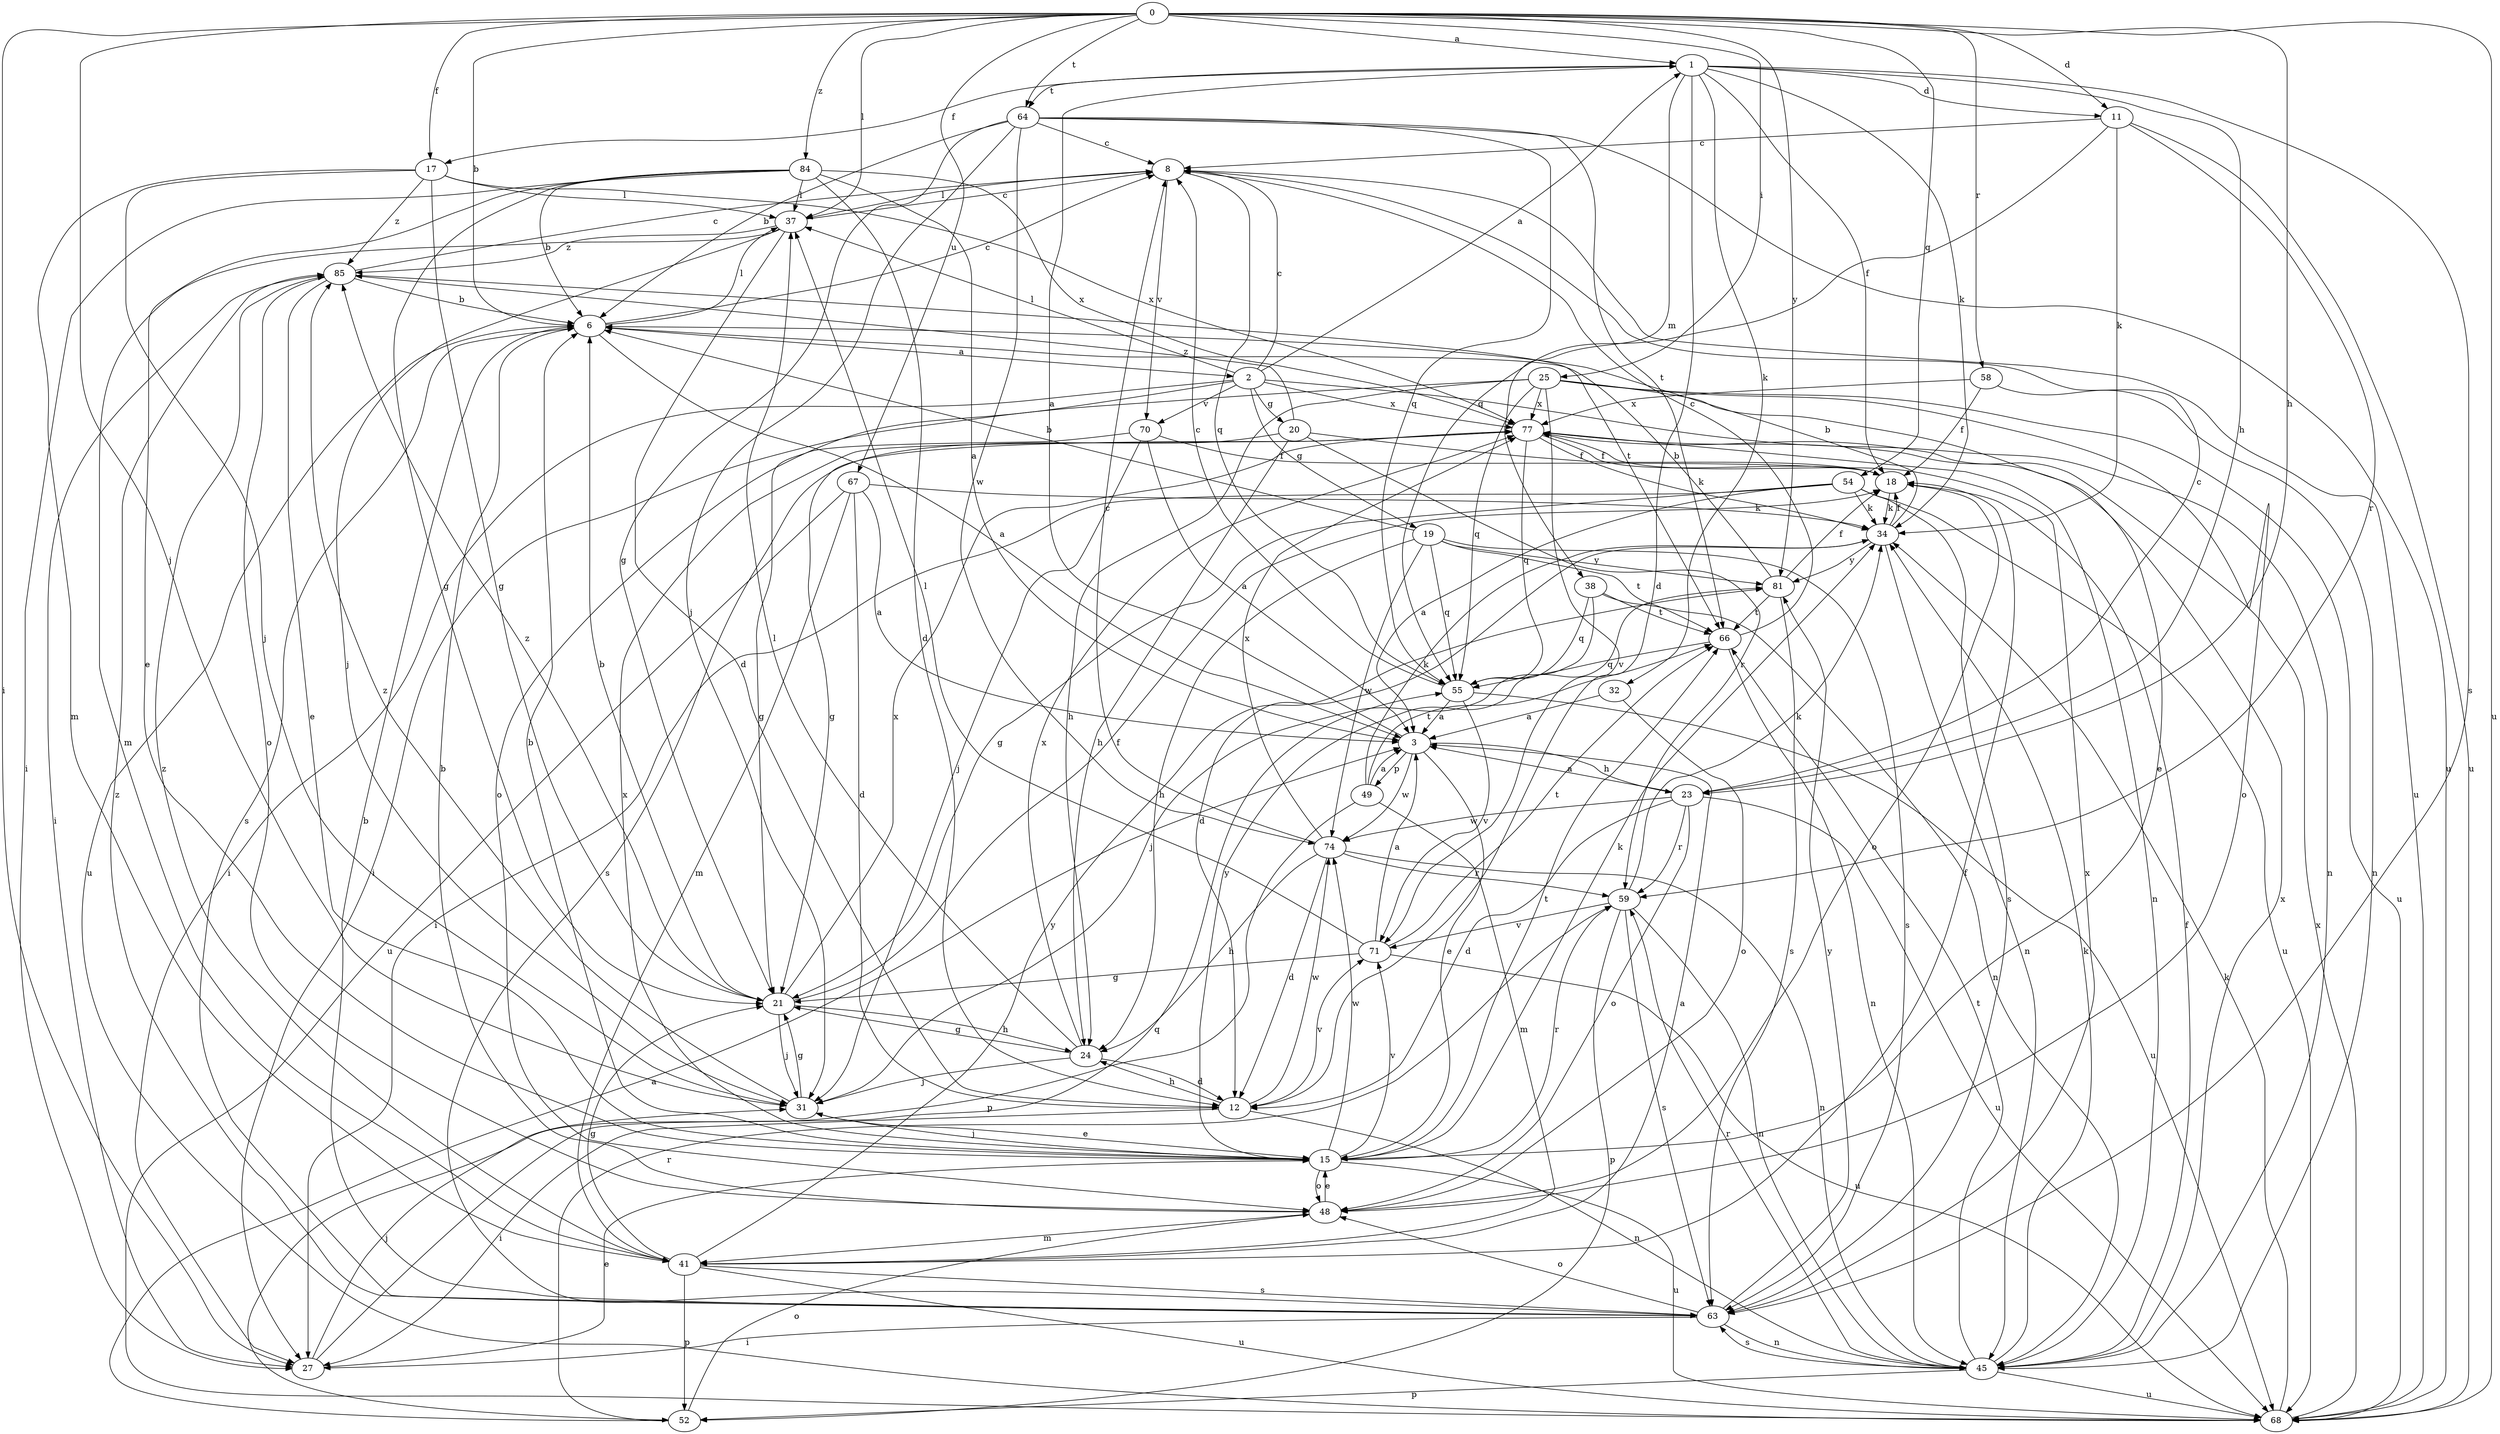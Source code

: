 strict digraph  {
0;
1;
2;
3;
6;
8;
11;
12;
15;
17;
18;
19;
20;
21;
23;
24;
25;
27;
31;
32;
34;
37;
38;
41;
45;
48;
49;
52;
54;
55;
58;
59;
63;
64;
66;
67;
68;
70;
71;
74;
77;
81;
84;
85;
0 -> 1  [label=a];
0 -> 6  [label=b];
0 -> 11  [label=d];
0 -> 17  [label=f];
0 -> 23  [label=h];
0 -> 25  [label=i];
0 -> 27  [label=i];
0 -> 31  [label=j];
0 -> 37  [label=l];
0 -> 54  [label=q];
0 -> 58  [label=r];
0 -> 64  [label=t];
0 -> 67  [label=u];
0 -> 68  [label=u];
0 -> 81  [label=y];
0 -> 84  [label=z];
1 -> 11  [label=d];
1 -> 12  [label=d];
1 -> 17  [label=f];
1 -> 18  [label=f];
1 -> 23  [label=h];
1 -> 32  [label=k];
1 -> 34  [label=k];
1 -> 38  [label=m];
1 -> 63  [label=s];
1 -> 64  [label=t];
2 -> 1  [label=a];
2 -> 8  [label=c];
2 -> 19  [label=g];
2 -> 20  [label=g];
2 -> 27  [label=i];
2 -> 37  [label=l];
2 -> 45  [label=n];
2 -> 48  [label=o];
2 -> 70  [label=v];
2 -> 77  [label=x];
3 -> 1  [label=a];
3 -> 15  [label=e];
3 -> 23  [label=h];
3 -> 49  [label=p];
3 -> 74  [label=w];
6 -> 2  [label=a];
6 -> 3  [label=a];
6 -> 8  [label=c];
6 -> 37  [label=l];
6 -> 63  [label=s];
6 -> 68  [label=u];
8 -> 37  [label=l];
8 -> 55  [label=q];
8 -> 68  [label=u];
8 -> 70  [label=v];
11 -> 8  [label=c];
11 -> 34  [label=k];
11 -> 55  [label=q];
11 -> 59  [label=r];
11 -> 68  [label=u];
12 -> 24  [label=h];
12 -> 27  [label=i];
12 -> 45  [label=n];
12 -> 71  [label=v];
12 -> 74  [label=w];
15 -> 6  [label=b];
15 -> 31  [label=j];
15 -> 34  [label=k];
15 -> 48  [label=o];
15 -> 59  [label=r];
15 -> 66  [label=t];
15 -> 68  [label=u];
15 -> 71  [label=v];
15 -> 74  [label=w];
15 -> 77  [label=x];
15 -> 81  [label=y];
17 -> 21  [label=g];
17 -> 31  [label=j];
17 -> 37  [label=l];
17 -> 41  [label=m];
17 -> 77  [label=x];
17 -> 85  [label=z];
18 -> 34  [label=k];
18 -> 48  [label=o];
19 -> 6  [label=b];
19 -> 24  [label=h];
19 -> 55  [label=q];
19 -> 63  [label=s];
19 -> 66  [label=t];
19 -> 74  [label=w];
19 -> 81  [label=y];
20 -> 18  [label=f];
20 -> 24  [label=h];
20 -> 59  [label=r];
20 -> 63  [label=s];
20 -> 85  [label=z];
21 -> 6  [label=b];
21 -> 18  [label=f];
21 -> 24  [label=h];
21 -> 31  [label=j];
21 -> 77  [label=x];
21 -> 85  [label=z];
23 -> 3  [label=a];
23 -> 8  [label=c];
23 -> 12  [label=d];
23 -> 48  [label=o];
23 -> 59  [label=r];
23 -> 68  [label=u];
23 -> 74  [label=w];
24 -> 12  [label=d];
24 -> 21  [label=g];
24 -> 31  [label=j];
24 -> 37  [label=l];
24 -> 77  [label=x];
25 -> 15  [label=e];
25 -> 24  [label=h];
25 -> 27  [label=i];
25 -> 48  [label=o];
25 -> 55  [label=q];
25 -> 68  [label=u];
25 -> 71  [label=v];
25 -> 77  [label=x];
27 -> 15  [label=e];
27 -> 31  [label=j];
27 -> 55  [label=q];
31 -> 15  [label=e];
31 -> 21  [label=g];
31 -> 85  [label=z];
32 -> 3  [label=a];
32 -> 48  [label=o];
34 -> 6  [label=b];
34 -> 12  [label=d];
34 -> 18  [label=f];
34 -> 45  [label=n];
34 -> 81  [label=y];
37 -> 8  [label=c];
37 -> 12  [label=d];
37 -> 31  [label=j];
37 -> 41  [label=m];
37 -> 85  [label=z];
38 -> 31  [label=j];
38 -> 45  [label=n];
38 -> 55  [label=q];
38 -> 66  [label=t];
41 -> 3  [label=a];
41 -> 18  [label=f];
41 -> 21  [label=g];
41 -> 52  [label=p];
41 -> 63  [label=s];
41 -> 68  [label=u];
41 -> 81  [label=y];
41 -> 85  [label=z];
45 -> 18  [label=f];
45 -> 34  [label=k];
45 -> 52  [label=p];
45 -> 59  [label=r];
45 -> 63  [label=s];
45 -> 66  [label=t];
45 -> 68  [label=u];
45 -> 77  [label=x];
48 -> 6  [label=b];
48 -> 15  [label=e];
48 -> 41  [label=m];
49 -> 3  [label=a];
49 -> 34  [label=k];
49 -> 41  [label=m];
49 -> 52  [label=p];
49 -> 66  [label=t];
52 -> 3  [label=a];
52 -> 48  [label=o];
52 -> 59  [label=r];
54 -> 3  [label=a];
54 -> 21  [label=g];
54 -> 27  [label=i];
54 -> 34  [label=k];
54 -> 63  [label=s];
54 -> 68  [label=u];
55 -> 3  [label=a];
55 -> 8  [label=c];
55 -> 68  [label=u];
55 -> 71  [label=v];
58 -> 18  [label=f];
58 -> 45  [label=n];
58 -> 77  [label=x];
59 -> 34  [label=k];
59 -> 45  [label=n];
59 -> 52  [label=p];
59 -> 63  [label=s];
59 -> 71  [label=v];
63 -> 6  [label=b];
63 -> 27  [label=i];
63 -> 45  [label=n];
63 -> 48  [label=o];
63 -> 77  [label=x];
63 -> 81  [label=y];
63 -> 85  [label=z];
64 -> 6  [label=b];
64 -> 8  [label=c];
64 -> 21  [label=g];
64 -> 31  [label=j];
64 -> 55  [label=q];
64 -> 66  [label=t];
64 -> 68  [label=u];
64 -> 74  [label=w];
66 -> 8  [label=c];
66 -> 45  [label=n];
66 -> 55  [label=q];
67 -> 3  [label=a];
67 -> 12  [label=d];
67 -> 34  [label=k];
67 -> 41  [label=m];
67 -> 68  [label=u];
68 -> 34  [label=k];
68 -> 77  [label=x];
70 -> 3  [label=a];
70 -> 18  [label=f];
70 -> 21  [label=g];
70 -> 31  [label=j];
71 -> 3  [label=a];
71 -> 21  [label=g];
71 -> 37  [label=l];
71 -> 66  [label=t];
71 -> 68  [label=u];
74 -> 8  [label=c];
74 -> 12  [label=d];
74 -> 24  [label=h];
74 -> 45  [label=n];
74 -> 59  [label=r];
74 -> 77  [label=x];
77 -> 18  [label=f];
77 -> 21  [label=g];
77 -> 34  [label=k];
77 -> 45  [label=n];
77 -> 55  [label=q];
81 -> 6  [label=b];
81 -> 18  [label=f];
81 -> 63  [label=s];
81 -> 66  [label=t];
84 -> 3  [label=a];
84 -> 6  [label=b];
84 -> 12  [label=d];
84 -> 15  [label=e];
84 -> 21  [label=g];
84 -> 27  [label=i];
84 -> 37  [label=l];
84 -> 77  [label=x];
85 -> 6  [label=b];
85 -> 8  [label=c];
85 -> 15  [label=e];
85 -> 27  [label=i];
85 -> 48  [label=o];
85 -> 66  [label=t];
}
